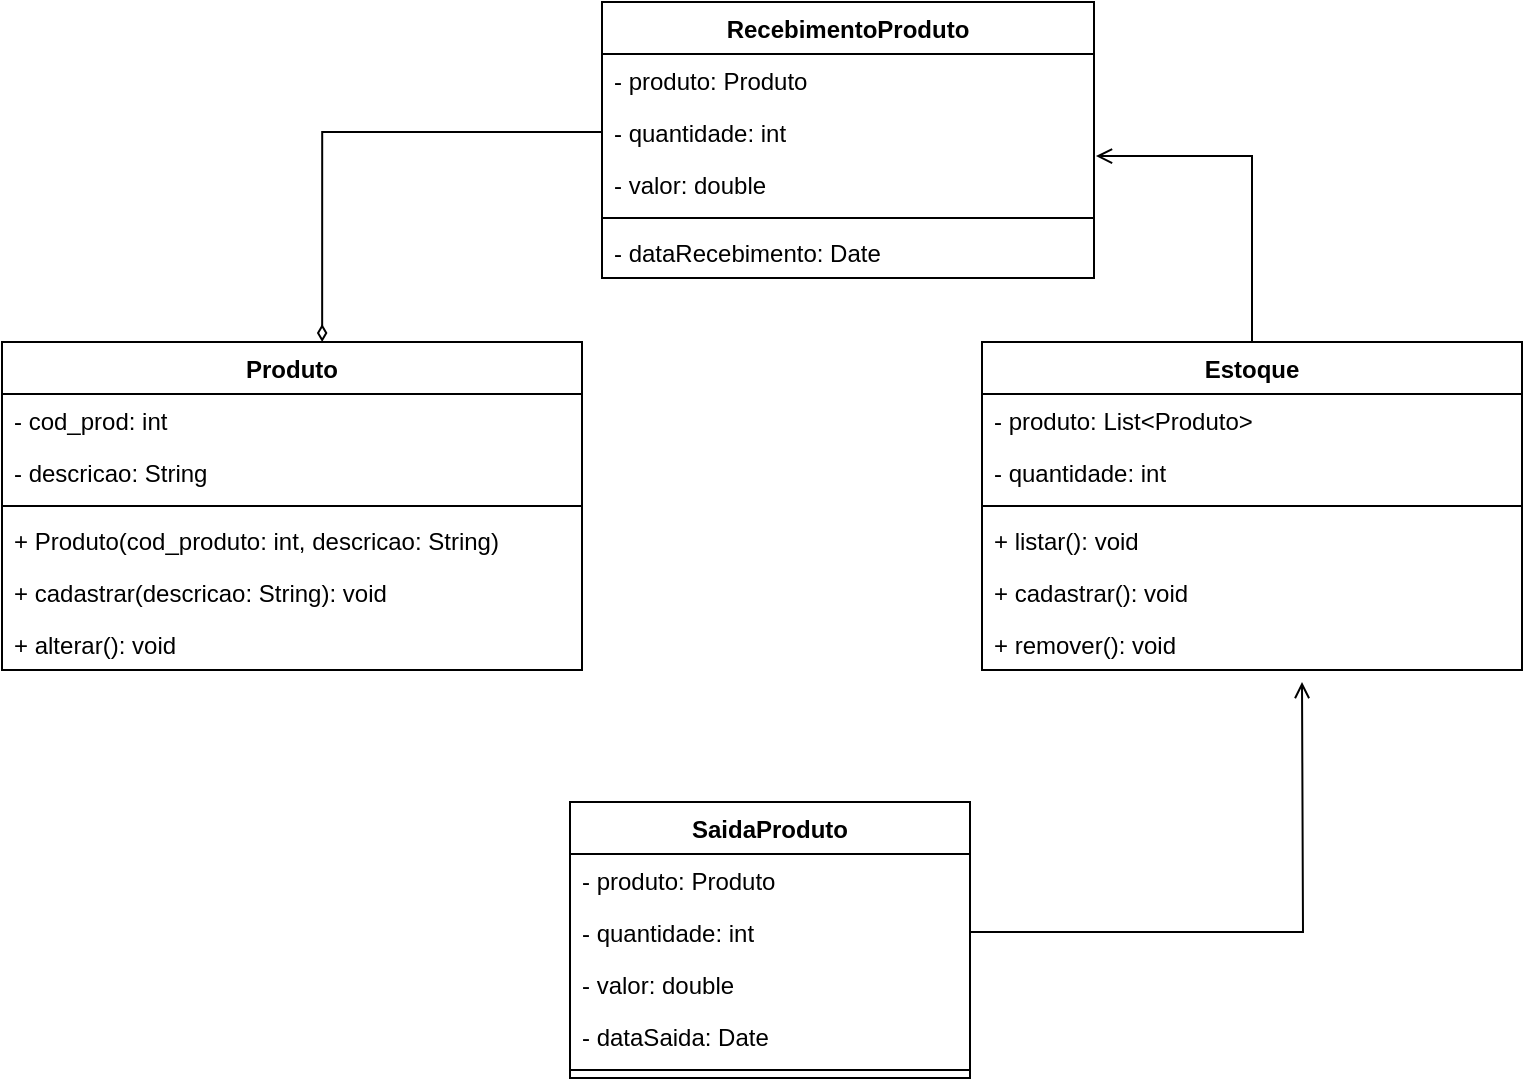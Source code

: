 <mxfile version="21.5.2" type="github">
  <diagram id="C5RBs43oDa-KdzZeNtuy" name="Page-1">
    <mxGraphModel dx="1114" dy="616" grid="1" gridSize="10" guides="1" tooltips="1" connect="1" arrows="1" fold="1" page="1" pageScale="1" pageWidth="827" pageHeight="1169" math="0" shadow="0">
      <root>
        <mxCell id="WIyWlLk6GJQsqaUBKTNV-0" />
        <mxCell id="WIyWlLk6GJQsqaUBKTNV-1" parent="WIyWlLk6GJQsqaUBKTNV-0" />
        <mxCell id="OJTJIqF98ZmuTT_Fb_ie-6" style="edgeStyle=orthogonalEdgeStyle;rounded=0;orthogonalLoop=1;jettySize=auto;html=1;entryX=1.004;entryY=-0.038;entryDx=0;entryDy=0;entryPerimeter=0;endArrow=open;endFill=0;" edge="1" parent="WIyWlLk6GJQsqaUBKTNV-1" source="01x_B53HGo5WK-oIWe2N-0" target="OJTJIqF98ZmuTT_Fb_ie-0">
          <mxGeometry relative="1" as="geometry">
            <Array as="points">
              <mxPoint x="655" y="97" />
            </Array>
          </mxGeometry>
        </mxCell>
        <mxCell id="01x_B53HGo5WK-oIWe2N-0" value="Estoque" style="swimlane;fontStyle=1;align=center;verticalAlign=top;childLayout=stackLayout;horizontal=1;startSize=26;horizontalStack=0;resizeParent=1;resizeParentMax=0;resizeLast=0;collapsible=1;marginBottom=0;whiteSpace=wrap;html=1;" parent="WIyWlLk6GJQsqaUBKTNV-1" vertex="1">
          <mxGeometry x="520" y="190" width="270" height="164" as="geometry" />
        </mxCell>
        <mxCell id="01x_B53HGo5WK-oIWe2N-1" value="- produto: List&amp;lt;Produto&amp;gt;" style="text;strokeColor=none;fillColor=none;align=left;verticalAlign=top;spacingLeft=4;spacingRight=4;overflow=hidden;rotatable=0;points=[[0,0.5],[1,0.5]];portConstraint=eastwest;whiteSpace=wrap;html=1;" parent="01x_B53HGo5WK-oIWe2N-0" vertex="1">
          <mxGeometry y="26" width="270" height="26" as="geometry" />
        </mxCell>
        <mxCell id="01x_B53HGo5WK-oIWe2N-23" value="- quantidade: int" style="text;strokeColor=none;fillColor=none;align=left;verticalAlign=top;spacingLeft=4;spacingRight=4;overflow=hidden;rotatable=0;points=[[0,0.5],[1,0.5]];portConstraint=eastwest;whiteSpace=wrap;html=1;" parent="01x_B53HGo5WK-oIWe2N-0" vertex="1">
          <mxGeometry y="52" width="270" height="26" as="geometry" />
        </mxCell>
        <mxCell id="01x_B53HGo5WK-oIWe2N-2" value="" style="line;strokeWidth=1;fillColor=none;align=left;verticalAlign=middle;spacingTop=-1;spacingLeft=3;spacingRight=3;rotatable=0;labelPosition=right;points=[];portConstraint=eastwest;strokeColor=inherit;" parent="01x_B53HGo5WK-oIWe2N-0" vertex="1">
          <mxGeometry y="78" width="270" height="8" as="geometry" />
        </mxCell>
        <mxCell id="01x_B53HGo5WK-oIWe2N-3" value="+ listar(): void" style="text;strokeColor=none;fillColor=none;align=left;verticalAlign=top;spacingLeft=4;spacingRight=4;overflow=hidden;rotatable=0;points=[[0,0.5],[1,0.5]];portConstraint=eastwest;whiteSpace=wrap;html=1;" parent="01x_B53HGo5WK-oIWe2N-0" vertex="1">
          <mxGeometry y="86" width="270" height="26" as="geometry" />
        </mxCell>
        <mxCell id="OJTJIqF98ZmuTT_Fb_ie-4" value="+ cadastrar(): void" style="text;strokeColor=none;fillColor=none;align=left;verticalAlign=top;spacingLeft=4;spacingRight=4;overflow=hidden;rotatable=0;points=[[0,0.5],[1,0.5]];portConstraint=eastwest;whiteSpace=wrap;html=1;" vertex="1" parent="01x_B53HGo5WK-oIWe2N-0">
          <mxGeometry y="112" width="270" height="26" as="geometry" />
        </mxCell>
        <mxCell id="OJTJIqF98ZmuTT_Fb_ie-5" value="+ remover(): void" style="text;strokeColor=none;fillColor=none;align=left;verticalAlign=top;spacingLeft=4;spacingRight=4;overflow=hidden;rotatable=0;points=[[0,0.5],[1,0.5]];portConstraint=eastwest;whiteSpace=wrap;html=1;" vertex="1" parent="01x_B53HGo5WK-oIWe2N-0">
          <mxGeometry y="138" width="270" height="26" as="geometry" />
        </mxCell>
        <mxCell id="01x_B53HGo5WK-oIWe2N-4" value="Produto" style="swimlane;fontStyle=1;align=center;verticalAlign=top;childLayout=stackLayout;horizontal=1;startSize=26;horizontalStack=0;resizeParent=1;resizeParentMax=0;resizeLast=0;collapsible=1;marginBottom=0;whiteSpace=wrap;html=1;" parent="WIyWlLk6GJQsqaUBKTNV-1" vertex="1">
          <mxGeometry x="30" y="190" width="290" height="164" as="geometry" />
        </mxCell>
        <mxCell id="01x_B53HGo5WK-oIWe2N-24" value="- cod_prod: int" style="text;strokeColor=none;fillColor=none;align=left;verticalAlign=top;spacingLeft=4;spacingRight=4;overflow=hidden;rotatable=0;points=[[0,0.5],[1,0.5]];portConstraint=eastwest;whiteSpace=wrap;html=1;" parent="01x_B53HGo5WK-oIWe2N-4" vertex="1">
          <mxGeometry y="26" width="290" height="26" as="geometry" />
        </mxCell>
        <mxCell id="01x_B53HGo5WK-oIWe2N-9" value="- descricao: String" style="text;strokeColor=none;fillColor=none;align=left;verticalAlign=top;spacingLeft=4;spacingRight=4;overflow=hidden;rotatable=0;points=[[0,0.5],[1,0.5]];portConstraint=eastwest;whiteSpace=wrap;html=1;" parent="01x_B53HGo5WK-oIWe2N-4" vertex="1">
          <mxGeometry y="52" width="290" height="26" as="geometry" />
        </mxCell>
        <mxCell id="01x_B53HGo5WK-oIWe2N-6" value="" style="line;strokeWidth=1;fillColor=none;align=left;verticalAlign=middle;spacingTop=-1;spacingLeft=3;spacingRight=3;rotatable=0;labelPosition=right;points=[];portConstraint=eastwest;strokeColor=inherit;" parent="01x_B53HGo5WK-oIWe2N-4" vertex="1">
          <mxGeometry y="78" width="290" height="8" as="geometry" />
        </mxCell>
        <mxCell id="01x_B53HGo5WK-oIWe2N-7" value="+ Produto(cod_produto: int, descricao: String)" style="text;strokeColor=none;fillColor=none;align=left;verticalAlign=top;spacingLeft=4;spacingRight=4;overflow=hidden;rotatable=0;points=[[0,0.5],[1,0.5]];portConstraint=eastwest;whiteSpace=wrap;html=1;" parent="01x_B53HGo5WK-oIWe2N-4" vertex="1">
          <mxGeometry y="86" width="290" height="26" as="geometry" />
        </mxCell>
        <mxCell id="01x_B53HGo5WK-oIWe2N-14" value="+ cadastrar(descricao: String): void" style="text;strokeColor=none;fillColor=none;align=left;verticalAlign=top;spacingLeft=4;spacingRight=4;overflow=hidden;rotatable=0;points=[[0,0.5],[1,0.5]];portConstraint=eastwest;whiteSpace=wrap;html=1;" parent="01x_B53HGo5WK-oIWe2N-4" vertex="1">
          <mxGeometry y="112" width="290" height="26" as="geometry" />
        </mxCell>
        <mxCell id="01x_B53HGo5WK-oIWe2N-26" value="+ alterar(): void" style="text;strokeColor=none;fillColor=none;align=left;verticalAlign=top;spacingLeft=4;spacingRight=4;overflow=hidden;rotatable=0;points=[[0,0.5],[1,0.5]];portConstraint=eastwest;whiteSpace=wrap;html=1;" parent="01x_B53HGo5WK-oIWe2N-4" vertex="1">
          <mxGeometry y="138" width="290" height="26" as="geometry" />
        </mxCell>
        <mxCell id="01x_B53HGo5WK-oIWe2N-10" value="RecebimentoProduto" style="swimlane;fontStyle=1;align=center;verticalAlign=top;childLayout=stackLayout;horizontal=1;startSize=26;horizontalStack=0;resizeParent=1;resizeParentMax=0;resizeLast=0;collapsible=1;marginBottom=0;whiteSpace=wrap;html=1;" parent="WIyWlLk6GJQsqaUBKTNV-1" vertex="1">
          <mxGeometry x="330" y="20" width="246" height="138" as="geometry" />
        </mxCell>
        <mxCell id="01x_B53HGo5WK-oIWe2N-21" value="- produto: Produto" style="text;strokeColor=none;fillColor=none;align=left;verticalAlign=top;spacingLeft=4;spacingRight=4;overflow=hidden;rotatable=0;points=[[0,0.5],[1,0.5]];portConstraint=eastwest;whiteSpace=wrap;html=1;" parent="01x_B53HGo5WK-oIWe2N-10" vertex="1">
          <mxGeometry y="26" width="246" height="26" as="geometry" />
        </mxCell>
        <mxCell id="01x_B53HGo5WK-oIWe2N-11" value="- quantidade: int" style="text;strokeColor=none;fillColor=none;align=left;verticalAlign=top;spacingLeft=4;spacingRight=4;overflow=hidden;rotatable=0;points=[[0,0.5],[1,0.5]];portConstraint=eastwest;whiteSpace=wrap;html=1;" parent="01x_B53HGo5WK-oIWe2N-10" vertex="1">
          <mxGeometry y="52" width="246" height="26" as="geometry" />
        </mxCell>
        <mxCell id="OJTJIqF98ZmuTT_Fb_ie-0" value="- valor: double" style="text;strokeColor=none;fillColor=none;align=left;verticalAlign=top;spacingLeft=4;spacingRight=4;overflow=hidden;rotatable=0;points=[[0,0.5],[1,0.5]];portConstraint=eastwest;whiteSpace=wrap;html=1;" vertex="1" parent="01x_B53HGo5WK-oIWe2N-10">
          <mxGeometry y="78" width="246" height="26" as="geometry" />
        </mxCell>
        <mxCell id="01x_B53HGo5WK-oIWe2N-12" value="" style="line;strokeWidth=1;fillColor=none;align=left;verticalAlign=middle;spacingTop=-1;spacingLeft=3;spacingRight=3;rotatable=0;labelPosition=right;points=[];portConstraint=eastwest;strokeColor=inherit;" parent="01x_B53HGo5WK-oIWe2N-10" vertex="1">
          <mxGeometry y="104" width="246" height="8" as="geometry" />
        </mxCell>
        <mxCell id="OJTJIqF98ZmuTT_Fb_ie-14" value="- dataRecebimento: Date" style="text;strokeColor=none;fillColor=none;align=left;verticalAlign=top;spacingLeft=4;spacingRight=4;overflow=hidden;rotatable=0;points=[[0,0.5],[1,0.5]];portConstraint=eastwest;whiteSpace=wrap;html=1;" vertex="1" parent="01x_B53HGo5WK-oIWe2N-10">
          <mxGeometry y="112" width="246" height="26" as="geometry" />
        </mxCell>
        <mxCell id="01x_B53HGo5WK-oIWe2N-16" value="SaidaProduto" style="swimlane;fontStyle=1;align=center;verticalAlign=top;childLayout=stackLayout;horizontal=1;startSize=26;horizontalStack=0;resizeParent=1;resizeParentMax=0;resizeLast=0;collapsible=1;marginBottom=0;whiteSpace=wrap;html=1;" parent="WIyWlLk6GJQsqaUBKTNV-1" vertex="1">
          <mxGeometry x="314" y="420" width="200" height="138" as="geometry" />
        </mxCell>
        <mxCell id="01x_B53HGo5WK-oIWe2N-17" value="- produto: Produto" style="text;strokeColor=none;fillColor=none;align=left;verticalAlign=top;spacingLeft=4;spacingRight=4;overflow=hidden;rotatable=0;points=[[0,0.5],[1,0.5]];portConstraint=eastwest;whiteSpace=wrap;html=1;" parent="01x_B53HGo5WK-oIWe2N-16" vertex="1">
          <mxGeometry y="26" width="200" height="26" as="geometry" />
        </mxCell>
        <mxCell id="OJTJIqF98ZmuTT_Fb_ie-13" style="edgeStyle=orthogonalEdgeStyle;rounded=0;orthogonalLoop=1;jettySize=auto;html=1;endArrow=open;endFill=0;" edge="1" parent="01x_B53HGo5WK-oIWe2N-16" source="01x_B53HGo5WK-oIWe2N-18">
          <mxGeometry relative="1" as="geometry">
            <mxPoint x="366" y="-60" as="targetPoint" />
          </mxGeometry>
        </mxCell>
        <mxCell id="01x_B53HGo5WK-oIWe2N-18" value="- quantidade: int" style="text;strokeColor=none;fillColor=none;align=left;verticalAlign=top;spacingLeft=4;spacingRight=4;overflow=hidden;rotatable=0;points=[[0,0.5],[1,0.5]];portConstraint=eastwest;whiteSpace=wrap;html=1;" parent="01x_B53HGo5WK-oIWe2N-16" vertex="1">
          <mxGeometry y="52" width="200" height="26" as="geometry" />
        </mxCell>
        <mxCell id="OJTJIqF98ZmuTT_Fb_ie-12" value="- valor: double" style="text;strokeColor=none;fillColor=none;align=left;verticalAlign=top;spacingLeft=4;spacingRight=4;overflow=hidden;rotatable=0;points=[[0,0.5],[1,0.5]];portConstraint=eastwest;whiteSpace=wrap;html=1;" vertex="1" parent="01x_B53HGo5WK-oIWe2N-16">
          <mxGeometry y="78" width="200" height="26" as="geometry" />
        </mxCell>
        <mxCell id="OJTJIqF98ZmuTT_Fb_ie-15" value="- dataSaida: Date" style="text;strokeColor=none;fillColor=none;align=left;verticalAlign=top;spacingLeft=4;spacingRight=4;overflow=hidden;rotatable=0;points=[[0,0.5],[1,0.5]];portConstraint=eastwest;whiteSpace=wrap;html=1;" vertex="1" parent="01x_B53HGo5WK-oIWe2N-16">
          <mxGeometry y="104" width="200" height="26" as="geometry" />
        </mxCell>
        <mxCell id="01x_B53HGo5WK-oIWe2N-19" value="" style="line;strokeWidth=1;fillColor=none;align=left;verticalAlign=middle;spacingTop=-1;spacingLeft=3;spacingRight=3;rotatable=0;labelPosition=right;points=[];portConstraint=eastwest;strokeColor=inherit;" parent="01x_B53HGo5WK-oIWe2N-16" vertex="1">
          <mxGeometry y="130" width="200" height="8" as="geometry" />
        </mxCell>
        <mxCell id="OJTJIqF98ZmuTT_Fb_ie-7" style="edgeStyle=orthogonalEdgeStyle;rounded=0;orthogonalLoop=1;jettySize=auto;html=1;entryX=0.552;entryY=0;entryDx=0;entryDy=0;entryPerimeter=0;endArrow=diamondThin;endFill=0;" edge="1" parent="WIyWlLk6GJQsqaUBKTNV-1" source="01x_B53HGo5WK-oIWe2N-11" target="01x_B53HGo5WK-oIWe2N-4">
          <mxGeometry relative="1" as="geometry" />
        </mxCell>
      </root>
    </mxGraphModel>
  </diagram>
</mxfile>
